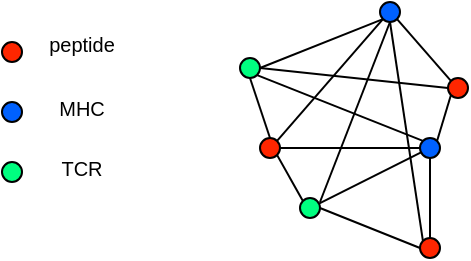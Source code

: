 <mxfile version="20.7.4" type="github">
  <diagram id="N96shTzlHW_SZ1nDQdUV" name="第 1 页">
    <mxGraphModel dx="478" dy="285" grid="1" gridSize="10" guides="1" tooltips="1" connect="1" arrows="1" fold="1" page="1" pageScale="1" pageWidth="827" pageHeight="1169" math="0" shadow="0">
      <root>
        <mxCell id="0" />
        <mxCell id="1" parent="0" />
        <mxCell id="YV2cUdaabwmBFP0b_Ua7-2" value="" style="ellipse;whiteSpace=wrap;html=1;aspect=fixed;fillColor=#ff2600;" vertex="1" parent="1">
          <mxGeometry x="310" y="408" width="10" height="10" as="geometry" />
        </mxCell>
        <mxCell id="YV2cUdaabwmBFP0b_Ua7-4" value="" style="ellipse;whiteSpace=wrap;html=1;aspect=fixed;fillColor=#ff2600;" vertex="1" parent="1">
          <mxGeometry x="404" y="378" width="10" height="10" as="geometry" />
        </mxCell>
        <mxCell id="YV2cUdaabwmBFP0b_Ua7-6" value="" style="ellipse;whiteSpace=wrap;html=1;aspect=fixed;fillColor=#ff2600;" vertex="1" parent="1">
          <mxGeometry x="390" y="458" width="10" height="10" as="geometry" />
        </mxCell>
        <mxCell id="YV2cUdaabwmBFP0b_Ua7-8" value="" style="ellipse;whiteSpace=wrap;html=1;aspect=fixed;fillColor=#ff2600;" vertex="1" parent="1">
          <mxGeometry x="181" y="360" width="10" height="10" as="geometry" />
        </mxCell>
        <mxCell id="YV2cUdaabwmBFP0b_Ua7-9" value="" style="ellipse;whiteSpace=wrap;html=1;aspect=fixed;fillColor=#0061ff;" vertex="1" parent="1">
          <mxGeometry x="181" y="390" width="10" height="10" as="geometry" />
        </mxCell>
        <mxCell id="YV2cUdaabwmBFP0b_Ua7-12" value="" style="ellipse;whiteSpace=wrap;html=1;aspect=fixed;fillColor=#0061ff;" vertex="1" parent="1">
          <mxGeometry x="370" y="340" width="10" height="10" as="geometry" />
        </mxCell>
        <mxCell id="YV2cUdaabwmBFP0b_Ua7-14" value="" style="ellipse;whiteSpace=wrap;html=1;aspect=fixed;fillColor=#0061ff;" vertex="1" parent="1">
          <mxGeometry x="390" y="408" width="10" height="10" as="geometry" />
        </mxCell>
        <mxCell id="YV2cUdaabwmBFP0b_Ua7-16" value="" style="ellipse;whiteSpace=wrap;html=1;aspect=fixed;fillColor=#00FF80;" vertex="1" parent="1">
          <mxGeometry x="181" y="420" width="10" height="10" as="geometry" />
        </mxCell>
        <mxCell id="YV2cUdaabwmBFP0b_Ua7-17" value="" style="ellipse;whiteSpace=wrap;html=1;aspect=fixed;fillColor=#00FF80;" vertex="1" parent="1">
          <mxGeometry x="300" y="368" width="10" height="10" as="geometry" />
        </mxCell>
        <mxCell id="YV2cUdaabwmBFP0b_Ua7-20" value="" style="endArrow=none;html=1;rounded=0;exitX=1;exitY=1;exitDx=0;exitDy=0;entryX=0;entryY=0;entryDx=0;entryDy=0;" edge="1" parent="1" source="YV2cUdaabwmBFP0b_Ua7-17" target="YV2cUdaabwmBFP0b_Ua7-14">
          <mxGeometry width="50" height="50" relative="1" as="geometry">
            <mxPoint x="350" y="458" as="sourcePoint" />
            <mxPoint x="400" y="408" as="targetPoint" />
          </mxGeometry>
        </mxCell>
        <mxCell id="YV2cUdaabwmBFP0b_Ua7-21" value="" style="endArrow=none;html=1;rounded=0;exitX=0.5;exitY=0;exitDx=0;exitDy=0;entryX=0.5;entryY=1;entryDx=0;entryDy=0;" edge="1" parent="1" source="YV2cUdaabwmBFP0b_Ua7-6" target="YV2cUdaabwmBFP0b_Ua7-14">
          <mxGeometry width="50" height="50" relative="1" as="geometry">
            <mxPoint x="350" y="468" as="sourcePoint" />
            <mxPoint x="400" y="418" as="targetPoint" />
          </mxGeometry>
        </mxCell>
        <mxCell id="YV2cUdaabwmBFP0b_Ua7-24" value="" style="ellipse;whiteSpace=wrap;html=1;aspect=fixed;fillColor=#00FF80;" vertex="1" parent="1">
          <mxGeometry x="330" y="438" width="10" height="10" as="geometry" />
        </mxCell>
        <mxCell id="YV2cUdaabwmBFP0b_Ua7-26" value="" style="endArrow=none;html=1;fontFamily=Helvetica;fontSize=11;fontColor=default;align=center;strokeColor=default;" edge="1" parent="1" source="YV2cUdaabwmBFP0b_Ua7-24" target="YV2cUdaabwmBFP0b_Ua7-14">
          <mxGeometry width="50" height="50" relative="1" as="geometry">
            <mxPoint x="340" y="468" as="sourcePoint" />
            <mxPoint x="390" y="418" as="targetPoint" />
          </mxGeometry>
        </mxCell>
        <mxCell id="YV2cUdaabwmBFP0b_Ua7-27" value="" style="endArrow=none;html=1;rounded=0;entryX=0;entryY=0.5;entryDx=0;entryDy=0;exitX=1;exitY=0.5;exitDx=0;exitDy=0;" edge="1" parent="1" source="YV2cUdaabwmBFP0b_Ua7-24" target="YV2cUdaabwmBFP0b_Ua7-6">
          <mxGeometry width="50" height="50" relative="1" as="geometry">
            <mxPoint x="270" y="488" as="sourcePoint" />
            <mxPoint x="320" y="438" as="targetPoint" />
          </mxGeometry>
        </mxCell>
        <mxCell id="YV2cUdaabwmBFP0b_Ua7-28" value="" style="endArrow=none;html=1;rounded=0;entryX=0;entryY=0.5;entryDx=0;entryDy=0;exitX=1;exitY=0.5;exitDx=0;exitDy=0;" edge="1" parent="1" source="YV2cUdaabwmBFP0b_Ua7-2" target="YV2cUdaabwmBFP0b_Ua7-14">
          <mxGeometry width="50" height="50" relative="1" as="geometry">
            <mxPoint x="270" y="468" as="sourcePoint" />
            <mxPoint x="320" y="418" as="targetPoint" />
          </mxGeometry>
        </mxCell>
        <mxCell id="YV2cUdaabwmBFP0b_Ua7-29" value="" style="endArrow=none;html=1;rounded=0;exitX=1;exitY=0;exitDx=0;exitDy=0;entryX=0;entryY=1;entryDx=0;entryDy=0;" edge="1" parent="1" source="YV2cUdaabwmBFP0b_Ua7-14" target="YV2cUdaabwmBFP0b_Ua7-4">
          <mxGeometry width="50" height="50" relative="1" as="geometry">
            <mxPoint x="440" y="410" as="sourcePoint" />
            <mxPoint x="490" y="360" as="targetPoint" />
          </mxGeometry>
        </mxCell>
        <mxCell id="YV2cUdaabwmBFP0b_Ua7-30" value="" style="endArrow=none;html=1;rounded=0;exitX=1;exitY=0.5;exitDx=0;exitDy=0;entryX=0;entryY=0.5;entryDx=0;entryDy=0;" edge="1" parent="1" source="YV2cUdaabwmBFP0b_Ua7-17" target="YV2cUdaabwmBFP0b_Ua7-4">
          <mxGeometry width="50" height="50" relative="1" as="geometry">
            <mxPoint x="310" y="400" as="sourcePoint" />
            <mxPoint x="360" y="350" as="targetPoint" />
          </mxGeometry>
        </mxCell>
        <mxCell id="YV2cUdaabwmBFP0b_Ua7-31" value="" style="endArrow=none;html=1;rounded=0;entryX=0.5;entryY=1;entryDx=0;entryDy=0;exitX=0.5;exitY=0;exitDx=0;exitDy=0;" edge="1" parent="1" source="YV2cUdaabwmBFP0b_Ua7-2" target="YV2cUdaabwmBFP0b_Ua7-17">
          <mxGeometry width="50" height="50" relative="1" as="geometry">
            <mxPoint x="240" y="440" as="sourcePoint" />
            <mxPoint x="290" y="390" as="targetPoint" />
          </mxGeometry>
        </mxCell>
        <mxCell id="YV2cUdaabwmBFP0b_Ua7-32" value="" style="endArrow=none;html=1;rounded=0;entryX=1;entryY=0.5;entryDx=0;entryDy=0;exitX=0;exitY=1;exitDx=0;exitDy=0;" edge="1" parent="1" source="YV2cUdaabwmBFP0b_Ua7-12" target="YV2cUdaabwmBFP0b_Ua7-17">
          <mxGeometry width="50" height="50" relative="1" as="geometry">
            <mxPoint x="300" y="420" as="sourcePoint" />
            <mxPoint x="350" y="370" as="targetPoint" />
          </mxGeometry>
        </mxCell>
        <mxCell id="YV2cUdaabwmBFP0b_Ua7-33" value="" style="endArrow=none;html=1;rounded=0;exitX=1;exitY=1;exitDx=0;exitDy=0;entryX=0;entryY=0;entryDx=0;entryDy=0;" edge="1" parent="1" source="YV2cUdaabwmBFP0b_Ua7-12" target="YV2cUdaabwmBFP0b_Ua7-4">
          <mxGeometry width="50" height="50" relative="1" as="geometry">
            <mxPoint x="400" y="370" as="sourcePoint" />
            <mxPoint x="450" y="320" as="targetPoint" />
          </mxGeometry>
        </mxCell>
        <mxCell id="YV2cUdaabwmBFP0b_Ua7-34" value="" style="endArrow=none;html=1;rounded=0;entryX=1;entryY=0;entryDx=0;entryDy=0;exitX=0;exitY=1;exitDx=0;exitDy=0;" edge="1" parent="1" source="YV2cUdaabwmBFP0b_Ua7-12" target="YV2cUdaabwmBFP0b_Ua7-2">
          <mxGeometry width="50" height="50" relative="1" as="geometry">
            <mxPoint x="240" y="480" as="sourcePoint" />
            <mxPoint x="290" y="430" as="targetPoint" />
          </mxGeometry>
        </mxCell>
        <mxCell id="YV2cUdaabwmBFP0b_Ua7-35" value="" style="endArrow=none;html=1;rounded=0;entryX=1;entryY=1;entryDx=0;entryDy=0;exitX=0;exitY=0;exitDx=0;exitDy=0;" edge="1" parent="1" source="YV2cUdaabwmBFP0b_Ua7-24" target="YV2cUdaabwmBFP0b_Ua7-2">
          <mxGeometry width="50" height="50" relative="1" as="geometry">
            <mxPoint x="300" y="460" as="sourcePoint" />
            <mxPoint x="350" y="410" as="targetPoint" />
          </mxGeometry>
        </mxCell>
        <mxCell id="YV2cUdaabwmBFP0b_Ua7-36" value="" style="endArrow=none;html=1;rounded=0;entryX=0.5;entryY=1;entryDx=0;entryDy=0;" edge="1" parent="1" target="YV2cUdaabwmBFP0b_Ua7-12">
          <mxGeometry width="50" height="50" relative="1" as="geometry">
            <mxPoint x="340" y="440" as="sourcePoint" />
            <mxPoint x="460" y="300" as="targetPoint" />
          </mxGeometry>
        </mxCell>
        <mxCell id="YV2cUdaabwmBFP0b_Ua7-37" value="" style="endArrow=none;html=1;rounded=0;entryX=0.5;entryY=1;entryDx=0;entryDy=0;exitX=0;exitY=0;exitDx=0;exitDy=0;" edge="1" parent="1" source="YV2cUdaabwmBFP0b_Ua7-6" target="YV2cUdaabwmBFP0b_Ua7-12">
          <mxGeometry width="50" height="50" relative="1" as="geometry">
            <mxPoint x="410" y="380" as="sourcePoint" />
            <mxPoint x="460" y="330" as="targetPoint" />
          </mxGeometry>
        </mxCell>
        <mxCell id="YV2cUdaabwmBFP0b_Ua7-38" value="&lt;font style=&quot;font-size: 10px;&quot;&gt;peptide&lt;/font&gt;" style="text;html=1;strokeColor=none;fillColor=none;align=center;verticalAlign=middle;whiteSpace=wrap;rounded=0;" vertex="1" parent="1">
          <mxGeometry x="191" y="346" width="60" height="30" as="geometry" />
        </mxCell>
        <mxCell id="YV2cUdaabwmBFP0b_Ua7-39" value="&lt;font style=&quot;font-size: 10px;&quot;&gt;MHC&lt;br&gt;&lt;/font&gt;" style="text;html=1;strokeColor=none;fillColor=none;align=center;verticalAlign=middle;whiteSpace=wrap;rounded=0;" vertex="1" parent="1">
          <mxGeometry x="191" y="378" width="60" height="30" as="geometry" />
        </mxCell>
        <mxCell id="YV2cUdaabwmBFP0b_Ua7-40" value="&lt;font style=&quot;font-size: 10px;&quot;&gt;TCR&lt;br&gt;&lt;/font&gt;" style="text;html=1;strokeColor=none;fillColor=none;align=center;verticalAlign=middle;whiteSpace=wrap;rounded=0;" vertex="1" parent="1">
          <mxGeometry x="191" y="408" width="60" height="30" as="geometry" />
        </mxCell>
      </root>
    </mxGraphModel>
  </diagram>
</mxfile>

